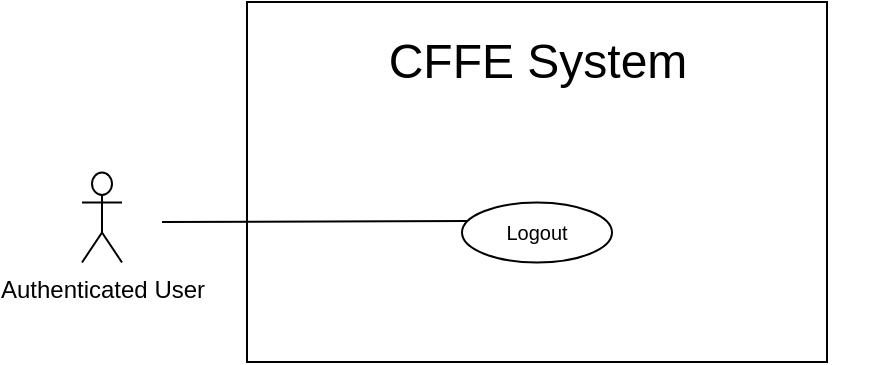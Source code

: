 <mxfile version="14.5.1" type="device" pages="12"><diagram id="xzWb_JJC2aCagk1qqqti" name="Logout"><mxGraphModel dx="750" dy="1712" grid="1" gridSize="10" guides="1" tooltips="1" connect="1" arrows="1" fold="1" page="1" pageScale="1" pageWidth="850" pageHeight="1100" math="0" shadow="0"><root><mxCell id="SeLOAZ7fsti9AibItVb4-0"/><mxCell id="SeLOAZ7fsti9AibItVb4-1" parent="SeLOAZ7fsti9AibItVb4-0"/><mxCell id="Zf7BKucJhdkyYfmUCN7V-0" value="" style="rounded=0;whiteSpace=wrap;html=1;" parent="SeLOAZ7fsti9AibItVb4-1" vertex="1"><mxGeometry x="132.5" y="-1080" width="290" height="180" as="geometry"/></mxCell><mxCell id="Zf7BKucJhdkyYfmUCN7V-1" value="&lt;span style=&quot;font-size: 24px&quot;&gt;CFFE System&lt;/span&gt;" style="text;html=1;strokeColor=none;fillColor=none;align=center;verticalAlign=middle;whiteSpace=wrap;rounded=0;" parent="SeLOAZ7fsti9AibItVb4-1" vertex="1"><mxGeometry x="112.5" y="-1060" width="330" height="20" as="geometry"/></mxCell><mxCell id="Zf7BKucJhdkyYfmUCN7V-4" value="Authenticated User" style="shape=umlActor;verticalLabelPosition=bottom;verticalAlign=top;html=1;outlineConnect=0;" parent="SeLOAZ7fsti9AibItVb4-1" vertex="1"><mxGeometry x="50" y="-994.75" width="20" height="45" as="geometry"/></mxCell><mxCell id="Zf7BKucJhdkyYfmUCN7V-5" value="&lt;font style=&quot;font-size: 10px&quot;&gt;Logout&lt;/font&gt;" style="ellipse;whiteSpace=wrap;html=1;fillColor=#ffffff;gradientColor=none;" parent="SeLOAZ7fsti9AibItVb4-1" vertex="1"><mxGeometry x="240" y="-979.75" width="75" height="30" as="geometry"/></mxCell><mxCell id="Zf7BKucJhdkyYfmUCN7V-6" value="" style="endArrow=none;html=1;rounded=0;exitX=0.039;exitY=0.308;exitDx=0;exitDy=0;exitPerimeter=0;" parent="SeLOAZ7fsti9AibItVb4-1" source="Zf7BKucJhdkyYfmUCN7V-5" edge="1"><mxGeometry relative="1" as="geometry"><mxPoint x="631" y="-872.5" as="sourcePoint"/><mxPoint x="90" y="-970" as="targetPoint"/></mxGeometry></mxCell></root></mxGraphModel></diagram><diagram name="GetOwnProfile" id="Z7AuJk8L8UfQc_jpAeNB"><mxGraphModel dx="750" dy="1712" grid="1" gridSize="10" guides="1" tooltips="1" connect="1" arrows="1" fold="1" page="1" pageScale="1" pageWidth="850" pageHeight="1100" math="0" shadow="0"><root><mxCell id="lN_hRk5LoUA17XTA3oV_-0"/><mxCell id="lN_hRk5LoUA17XTA3oV_-1" parent="lN_hRk5LoUA17XTA3oV_-0"/><mxCell id="lN_hRk5LoUA17XTA3oV_-2" value="" style="rounded=0;whiteSpace=wrap;html=1;" parent="lN_hRk5LoUA17XTA3oV_-1" vertex="1"><mxGeometry x="150" y="-1077.25" width="387.5" height="210" as="geometry"/></mxCell><mxCell id="lN_hRk5LoUA17XTA3oV_-3" value="&lt;span style=&quot;font-size: 24px&quot;&gt;CFFE System&lt;/span&gt;" style="text;html=1;strokeColor=none;fillColor=none;align=center;verticalAlign=middle;whiteSpace=wrap;rounded=0;" parent="lN_hRk5LoUA17XTA3oV_-1" vertex="1"><mxGeometry x="178.75" y="-1060" width="330" height="20" as="geometry"/></mxCell><mxCell id="lN_hRk5LoUA17XTA3oV_-4" value="Authenticated User" style="shape=umlActor;verticalLabelPosition=bottom;verticalAlign=top;html=1;outlineConnect=0;" parent="lN_hRk5LoUA17XTA3oV_-1" vertex="1"><mxGeometry x="50" y="-994.75" width="20" height="45" as="geometry"/></mxCell><mxCell id="lN_hRk5LoUA17XTA3oV_-5" value="&lt;font style=&quot;font-size: 10px&quot;&gt;Manage own profile&lt;/font&gt;" style="ellipse;whiteSpace=wrap;html=1;fillColor=#ffffff;gradientColor=none;" parent="lN_hRk5LoUA17XTA3oV_-1" vertex="1"><mxGeometry x="200" y="-990" width="110" height="40.25" as="geometry"/></mxCell><mxCell id="lN_hRk5LoUA17XTA3oV_-6" value="" style="endArrow=none;html=1;rounded=0;exitX=0;exitY=0.5;exitDx=0;exitDy=0;" parent="lN_hRk5LoUA17XTA3oV_-1" source="lN_hRk5LoUA17XTA3oV_-5" edge="1"><mxGeometry relative="1" as="geometry"><mxPoint x="631" y="-872.5" as="sourcePoint"/><mxPoint x="90" y="-970" as="targetPoint"/></mxGeometry></mxCell><mxCell id="lN_hRk5LoUA17XTA3oV_-7" value="&lt;font style=&quot;font-size: 10px&quot;&gt;Get own profile&lt;/font&gt;" style="ellipse;whiteSpace=wrap;html=1;fillColor=#ffffff;gradientColor=none;" parent="lN_hRk5LoUA17XTA3oV_-1" vertex="1"><mxGeometry x="390" y="-990" width="110" height="40.25" as="geometry"/></mxCell><mxCell id="lN_hRk5LoUA17XTA3oV_-8" value="" style="endArrow=block;endSize=16;endFill=0;html=1;entryX=1;entryY=0.5;entryDx=0;entryDy=0;exitX=0;exitY=0.5;exitDx=0;exitDy=0;" parent="lN_hRk5LoUA17XTA3oV_-1" source="lN_hRk5LoUA17XTA3oV_-7" target="lN_hRk5LoUA17XTA3oV_-5" edge="1"><mxGeometry width="160" relative="1" as="geometry"><mxPoint x="500" y="-716" as="sourcePoint"/><mxPoint x="402.689" y="-673.98" as="targetPoint"/></mxGeometry></mxCell></root></mxGraphModel></diagram><diagram id="yPoH3A0jL3ax1E1dE99e" name="UpdateOwnProfile"><mxGraphModel dx="750" dy="1712" grid="1" gridSize="10" guides="1" tooltips="1" connect="1" arrows="1" fold="1" page="1" pageScale="1" pageWidth="850" pageHeight="1100" math="0" shadow="0"><root><mxCell id="b2DQKMKz0T20RMVt6NaR-0"/><mxCell id="b2DQKMKz0T20RMVt6NaR-1" parent="b2DQKMKz0T20RMVt6NaR-0"/><mxCell id="b2DQKMKz0T20RMVt6NaR-2" value="" style="rounded=0;whiteSpace=wrap;html=1;" parent="b2DQKMKz0T20RMVt6NaR-1" vertex="1"><mxGeometry x="150" y="-1077.25" width="387.5" height="210" as="geometry"/></mxCell><mxCell id="b2DQKMKz0T20RMVt6NaR-3" value="&lt;span style=&quot;font-size: 24px&quot;&gt;CFFE System&lt;/span&gt;" style="text;html=1;strokeColor=none;fillColor=none;align=center;verticalAlign=middle;whiteSpace=wrap;rounded=0;" parent="b2DQKMKz0T20RMVt6NaR-1" vertex="1"><mxGeometry x="178.75" y="-1060" width="330" height="20" as="geometry"/></mxCell><mxCell id="b2DQKMKz0T20RMVt6NaR-4" value="Authenticated User" style="shape=umlActor;verticalLabelPosition=bottom;verticalAlign=top;html=1;outlineConnect=0;" parent="b2DQKMKz0T20RMVt6NaR-1" vertex="1"><mxGeometry x="50" y="-994.75" width="20" height="45" as="geometry"/></mxCell><mxCell id="b2DQKMKz0T20RMVt6NaR-5" value="&lt;font style=&quot;font-size: 10px&quot;&gt;Manage own profile&lt;/font&gt;" style="ellipse;whiteSpace=wrap;html=1;fillColor=#ffffff;gradientColor=none;" parent="b2DQKMKz0T20RMVt6NaR-1" vertex="1"><mxGeometry x="200" y="-990" width="110" height="40.25" as="geometry"/></mxCell><mxCell id="b2DQKMKz0T20RMVt6NaR-6" value="" style="endArrow=none;html=1;rounded=0;exitX=0;exitY=0.5;exitDx=0;exitDy=0;" parent="b2DQKMKz0T20RMVt6NaR-1" source="b2DQKMKz0T20RMVt6NaR-5" edge="1"><mxGeometry relative="1" as="geometry"><mxPoint x="631" y="-872.5" as="sourcePoint"/><mxPoint x="90" y="-970" as="targetPoint"/></mxGeometry></mxCell><mxCell id="FwOCm7TuOwBmDHWexXGh-0" value="&lt;font style=&quot;font-size: 10px&quot;&gt;Update own profile&lt;/font&gt;" style="ellipse;whiteSpace=wrap;html=1;fillColor=#ffffff;gradientColor=none;" parent="b2DQKMKz0T20RMVt6NaR-1" vertex="1"><mxGeometry x="390" y="-990" width="110" height="40.25" as="geometry"/></mxCell><mxCell id="CutTcItKj6J-RfwRCqhq-0" value="" style="endArrow=block;endSize=16;endFill=0;html=1;entryX=1;entryY=0.5;entryDx=0;entryDy=0;exitX=0;exitY=0.5;exitDx=0;exitDy=0;" parent="b2DQKMKz0T20RMVt6NaR-1" source="FwOCm7TuOwBmDHWexXGh-0" target="b2DQKMKz0T20RMVt6NaR-5" edge="1"><mxGeometry width="160" relative="1" as="geometry"><mxPoint x="500" y="-716" as="sourcePoint"/><mxPoint x="402.689" y="-673.98" as="targetPoint"/></mxGeometry></mxCell></root></mxGraphModel></diagram><diagram id="k3KJ2ECnxthOcYB2CGgy" name="GetReport"><mxGraphModel dx="750" dy="1712" grid="1" gridSize="10" guides="1" tooltips="1" connect="1" arrows="1" fold="1" page="1" pageScale="1" pageWidth="850" pageHeight="1100" math="0" shadow="0"><root><mxCell id="XifzTDUw07kTAD3L4I7p-0"/><mxCell id="XifzTDUw07kTAD3L4I7p-1" parent="XifzTDUw07kTAD3L4I7p-0"/><mxCell id="SWsKWwmKgVuZLeBLIe6f-0" value="" style="rounded=0;whiteSpace=wrap;html=1;" parent="XifzTDUw07kTAD3L4I7p-1" vertex="1"><mxGeometry x="132.5" y="-1080" width="290" height="180" as="geometry"/></mxCell><mxCell id="SWsKWwmKgVuZLeBLIe6f-1" value="&lt;span style=&quot;font-size: 24px&quot;&gt;CFFE System&lt;/span&gt;" style="text;html=1;strokeColor=none;fillColor=none;align=center;verticalAlign=middle;whiteSpace=wrap;rounded=0;" parent="XifzTDUw07kTAD3L4I7p-1" vertex="1"><mxGeometry x="112.5" y="-1060" width="330" height="20" as="geometry"/></mxCell><mxCell id="SWsKWwmKgVuZLeBLIe6f-2" value="Authenticated User" style="shape=umlActor;verticalLabelPosition=bottom;verticalAlign=top;html=1;outlineConnect=0;" parent="XifzTDUw07kTAD3L4I7p-1" vertex="1"><mxGeometry x="50" y="-994.75" width="20" height="45" as="geometry"/></mxCell><mxCell id="SWsKWwmKgVuZLeBLIe6f-3" value="&lt;font style=&quot;font-size: 10px&quot;&gt;Get the report&lt;/font&gt;" style="ellipse;whiteSpace=wrap;html=1;fillColor=#ffffff;gradientColor=none;" parent="XifzTDUw07kTAD3L4I7p-1" vertex="1"><mxGeometry x="222.5" y="-1000" width="110" height="40.25" as="geometry"/></mxCell><mxCell id="SWsKWwmKgVuZLeBLIe6f-4" value="" style="endArrow=none;html=1;rounded=0;exitX=0;exitY=0.5;exitDx=0;exitDy=0;" parent="XifzTDUw07kTAD3L4I7p-1" source="SWsKWwmKgVuZLeBLIe6f-3" edge="1"><mxGeometry relative="1" as="geometry"><mxPoint x="631" y="-872.5" as="sourcePoint"/><mxPoint x="90" y="-970" as="targetPoint"/></mxGeometry></mxCell></root></mxGraphModel></diagram><diagram id="f7Y26f9PWoAPqztXZejF" name="DownloadTheReport"><mxGraphModel dx="750" dy="1712" grid="1" gridSize="10" guides="1" tooltips="1" connect="1" arrows="1" fold="1" page="1" pageScale="1" pageWidth="850" pageHeight="1100" math="0" shadow="0"><root><mxCell id="lDS_GmvSFd6a5vmi9VJM-0"/><mxCell id="lDS_GmvSFd6a5vmi9VJM-1" parent="lDS_GmvSFd6a5vmi9VJM-0"/><mxCell id="-KOmXQxAixEK70wjHdpr-0" value="" style="rounded=0;whiteSpace=wrap;html=1;" parent="lDS_GmvSFd6a5vmi9VJM-1" vertex="1"><mxGeometry x="132.5" y="-1080" width="517.5" height="250" as="geometry"/></mxCell><mxCell id="-KOmXQxAixEK70wjHdpr-1" value="&lt;span style=&quot;font-size: 24px&quot;&gt;CFFE System&lt;/span&gt;" style="text;html=1;strokeColor=none;fillColor=none;align=center;verticalAlign=middle;whiteSpace=wrap;rounded=0;" parent="lDS_GmvSFd6a5vmi9VJM-1" vertex="1"><mxGeometry x="226.25" y="-1060" width="330" height="20" as="geometry"/></mxCell><mxCell id="-KOmXQxAixEK70wjHdpr-2" value="Authenticated User" style="shape=umlActor;verticalLabelPosition=bottom;verticalAlign=top;html=1;outlineConnect=0;" parent="lDS_GmvSFd6a5vmi9VJM-1" vertex="1"><mxGeometry x="50" y="-994.75" width="20" height="45" as="geometry"/></mxCell><mxCell id="-KOmXQxAixEK70wjHdpr-4" value="" style="endArrow=none;html=1;rounded=0;exitX=0;exitY=0.5;exitDx=0;exitDy=0;" parent="lDS_GmvSFd6a5vmi9VJM-1" source="a9YJJmCI55dkAlTNzbGC-1" edge="1"><mxGeometry relative="1" as="geometry"><mxPoint x="222.5" y="-979.875" as="sourcePoint"/><mxPoint x="90" y="-970" as="targetPoint"/></mxGeometry></mxCell><mxCell id="a9YJJmCI55dkAlTNzbGC-1" value="&lt;font style=&quot;font-size: 10px&quot;&gt;Get the report&lt;br&gt;&lt;br&gt;&lt;b&gt;Extension points&lt;br&gt;&lt;/b&gt;Download the report&lt;br&gt;&lt;/font&gt;" style="ellipse;whiteSpace=wrap;html=1;fillColor=#ffffff;gradientColor=none;" parent="lDS_GmvSFd6a5vmi9VJM-1" vertex="1"><mxGeometry x="150.0" y="-970.0" width="148.12" height="80" as="geometry"/></mxCell><mxCell id="a9YJJmCI55dkAlTNzbGC-2" value="&lt;font style=&quot;font-size: 10px&quot;&gt;Download the report&lt;/font&gt;" style="ellipse;whiteSpace=wrap;html=1;" parent="lDS_GmvSFd6a5vmi9VJM-1" vertex="1"><mxGeometry x="448.25" y="-950" width="120" height="40" as="geometry"/></mxCell><mxCell id="a9YJJmCI55dkAlTNzbGC-3" value="&amp;lt;&amp;lt;extend&amp;gt;&amp;gt;" style="endArrow=open;endSize=12;dashed=1;html=1;exitX=0;exitY=0.5;exitDx=0;exitDy=0;entryX=1;entryY=0.5;entryDx=0;entryDy=0;" parent="lDS_GmvSFd6a5vmi9VJM-1" source="a9YJJmCI55dkAlTNzbGC-2" target="a9YJJmCI55dkAlTNzbGC-1" edge="1"><mxGeometry width="160" relative="1" as="geometry"><mxPoint x="307.491" y="-1015.98" as="sourcePoint"/><mxPoint x="230.25" y="-888.5" as="targetPoint"/></mxGeometry></mxCell><mxCell id="a9YJJmCI55dkAlTNzbGC-4" value="&lt;b style=&quot;font-size: 10px&quot;&gt;Condition:&amp;nbsp;&lt;/b&gt;&lt;span style=&quot;font-size: 10px&quot;&gt;{Authenticated User&lt;/span&gt;&lt;span style=&quot;font-size: 10px&quot;&gt;&amp;nbsp;clicks on the&amp;nbsp;&lt;/span&gt;&lt;span style=&quot;font-size: 10px ; text-align: center&quot;&gt;&quot;Download as PDF&quot;&lt;/span&gt;&lt;span style=&quot;font-size: 10px&quot;&gt;&amp;nbsp;button}&lt;/span&gt;&lt;br style=&quot;font-size: 10px&quot;&gt;&lt;b style=&quot;font-size: 10px&quot;&gt;Extension point:&amp;nbsp;&lt;/b&gt;&lt;span style=&quot;font-size: 10px&quot;&gt;Authenticated User&lt;/span&gt;&lt;span style=&quot;font-size: 10px&quot;&gt;&amp;nbsp;wants to download the&amp;nbsp;&lt;/span&gt;&lt;span style=&quot;font-size: 10px ; text-align: center&quot;&gt;report&lt;/span&gt;" style="shape=note;size=22;whiteSpace=wrap;html=1;align=left;" parent="lDS_GmvSFd6a5vmi9VJM-1" vertex="1"><mxGeometry x="250" y="-1020" width="360" height="40" as="geometry"/></mxCell><mxCell id="a9YJJmCI55dkAlTNzbGC-5" value="" style="endArrow=none;dashed=1;html=1;entryX=0.5;entryY=1;entryDx=0;entryDy=0;entryPerimeter=0;exitX=0.081;exitY=0.285;exitDx=0;exitDy=0;exitPerimeter=0;" parent="lDS_GmvSFd6a5vmi9VJM-1" source="a9YJJmCI55dkAlTNzbGC-6" target="a9YJJmCI55dkAlTNzbGC-4" edge="1"><mxGeometry width="50" height="50" relative="1" as="geometry"><mxPoint x="232.75" y="-1042.25" as="sourcePoint"/><mxPoint x="282.75" y="-1092.25" as="targetPoint"/></mxGeometry></mxCell><mxCell id="a9YJJmCI55dkAlTNzbGC-6" value="" style="ellipse;whiteSpace=wrap;html=1;aspect=fixed;direction=south;" parent="lDS_GmvSFd6a5vmi9VJM-1" vertex="1"><mxGeometry x="410.0" y="-934.0" width="6" height="6" as="geometry"/></mxCell><mxCell id="a9YJJmCI55dkAlTNzbGC-7" value="" style="line;strokeWidth=1;fillColor=none;align=left;verticalAlign=middle;spacingTop=-1;spacingLeft=3;spacingRight=3;rotatable=0;labelPosition=right;points=[];portConstraint=eastwest;" parent="lDS_GmvSFd6a5vmi9VJM-1" vertex="1"><mxGeometry x="151.56" y="-940.0" width="146" height="8" as="geometry"/></mxCell></root></mxGraphModel></diagram><diagram id="cQaJkIwg7mUDxACJoqVg" name="GetVideo"><mxGraphModel dx="750" dy="1712" grid="1" gridSize="10" guides="1" tooltips="1" connect="1" arrows="1" fold="1" page="1" pageScale="1" pageWidth="850" pageHeight="1100" math="0" shadow="0"><root><mxCell id="nI1GufYNc0rCkCSKIaiz-0"/><mxCell id="nI1GufYNc0rCkCSKIaiz-1" parent="nI1GufYNc0rCkCSKIaiz-0"/><mxCell id="KBXxMzuUmxeLLxREG07w-0" value="" style="rounded=0;whiteSpace=wrap;html=1;" parent="nI1GufYNc0rCkCSKIaiz-1" vertex="1"><mxGeometry x="132.5" y="-1080" width="290" height="180" as="geometry"/></mxCell><mxCell id="KBXxMzuUmxeLLxREG07w-1" value="&lt;span style=&quot;font-size: 24px&quot;&gt;CFFE System&lt;/span&gt;" style="text;html=1;strokeColor=none;fillColor=none;align=center;verticalAlign=middle;whiteSpace=wrap;rounded=0;" parent="nI1GufYNc0rCkCSKIaiz-1" vertex="1"><mxGeometry x="112.5" y="-1060" width="330" height="20" as="geometry"/></mxCell><mxCell id="KBXxMzuUmxeLLxREG07w-2" value="Authenticated User" style="shape=umlActor;verticalLabelPosition=bottom;verticalAlign=top;html=1;outlineConnect=0;" parent="nI1GufYNc0rCkCSKIaiz-1" vertex="1"><mxGeometry x="50" y="-994.75" width="20" height="45" as="geometry"/></mxCell><mxCell id="KBXxMzuUmxeLLxREG07w-3" value="&lt;font style=&quot;font-size: 10px&quot;&gt;Get the video&lt;/font&gt;" style="ellipse;whiteSpace=wrap;html=1;fillColor=#ffffff;gradientColor=none;" parent="nI1GufYNc0rCkCSKIaiz-1" vertex="1"><mxGeometry x="222.5" y="-1000" width="110" height="40.25" as="geometry"/></mxCell><mxCell id="KBXxMzuUmxeLLxREG07w-4" value="" style="endArrow=none;html=1;rounded=0;exitX=0;exitY=0.5;exitDx=0;exitDy=0;" parent="nI1GufYNc0rCkCSKIaiz-1" source="KBXxMzuUmxeLLxREG07w-3" edge="1"><mxGeometry relative="1" as="geometry"><mxPoint x="631" y="-872.5" as="sourcePoint"/><mxPoint x="90" y="-970" as="targetPoint"/></mxGeometry></mxCell></root></mxGraphModel></diagram><diagram name="GetProduct" id="UJP51IjyXsA5Fn_cZG0x"><mxGraphModel dx="750" dy="1712" grid="1" gridSize="10" guides="1" tooltips="1" connect="1" arrows="1" fold="1" page="1" pageScale="1" pageWidth="850" pageHeight="1100" math="0" shadow="0"><root><mxCell id="NXZxqlNGYa_sKlaXAODq-0"/><mxCell id="NXZxqlNGYa_sKlaXAODq-1" parent="NXZxqlNGYa_sKlaXAODq-0"/><mxCell id="NXZxqlNGYa_sKlaXAODq-2" value="" style="rounded=0;whiteSpace=wrap;html=1;" vertex="1" parent="NXZxqlNGYa_sKlaXAODq-1"><mxGeometry x="132.5" y="-1080" width="290" height="180" as="geometry"/></mxCell><mxCell id="NXZxqlNGYa_sKlaXAODq-3" value="&lt;span style=&quot;font-size: 24px&quot;&gt;CFFE System&lt;/span&gt;" style="text;html=1;strokeColor=none;fillColor=none;align=center;verticalAlign=middle;whiteSpace=wrap;rounded=0;" vertex="1" parent="NXZxqlNGYa_sKlaXAODq-1"><mxGeometry x="112.5" y="-1060" width="330" height="20" as="geometry"/></mxCell><mxCell id="NXZxqlNGYa_sKlaXAODq-4" value="Authenticated User" style="shape=umlActor;verticalLabelPosition=bottom;verticalAlign=top;html=1;outlineConnect=0;" vertex="1" parent="NXZxqlNGYa_sKlaXAODq-1"><mxGeometry x="50" y="-994.75" width="20" height="45" as="geometry"/></mxCell><mxCell id="NXZxqlNGYa_sKlaXAODq-5" value="&lt;font style=&quot;font-size: 10px&quot;&gt;Get the products&lt;/font&gt;" style="ellipse;whiteSpace=wrap;html=1;fillColor=#ffffff;gradientColor=none;" vertex="1" parent="NXZxqlNGYa_sKlaXAODq-1"><mxGeometry x="222.5" y="-1000" width="110" height="40.25" as="geometry"/></mxCell><mxCell id="NXZxqlNGYa_sKlaXAODq-6" value="" style="endArrow=none;html=1;rounded=0;exitX=0;exitY=0.5;exitDx=0;exitDy=0;" edge="1" parent="NXZxqlNGYa_sKlaXAODq-1" source="NXZxqlNGYa_sKlaXAODq-5"><mxGeometry relative="1" as="geometry"><mxPoint x="631" y="-872.5" as="sourcePoint"/><mxPoint x="90" y="-970" as="targetPoint"/></mxGeometry></mxCell></root></mxGraphModel></diagram><diagram name="GetProductDetail" id="ronWeae4Ttv0A7njK4Dx"><mxGraphModel dx="750" dy="1712" grid="1" gridSize="10" guides="1" tooltips="1" connect="1" arrows="1" fold="1" page="1" pageScale="1" pageWidth="850" pageHeight="1100" math="0" shadow="0"><root><mxCell id="wC5Dlj5evDkGNCaJtru9-0"/><mxCell id="wC5Dlj5evDkGNCaJtru9-1" parent="wC5Dlj5evDkGNCaJtru9-0"/><mxCell id="wC5Dlj5evDkGNCaJtru9-2" value="" style="rounded=0;whiteSpace=wrap;html=1;" vertex="1" parent="wC5Dlj5evDkGNCaJtru9-1"><mxGeometry x="132.5" y="-1080" width="517.5" height="250" as="geometry"/></mxCell><mxCell id="wC5Dlj5evDkGNCaJtru9-3" value="&lt;span style=&quot;font-size: 24px&quot;&gt;CFFE System&lt;/span&gt;" style="text;html=1;strokeColor=none;fillColor=none;align=center;verticalAlign=middle;whiteSpace=wrap;rounded=0;" vertex="1" parent="wC5Dlj5evDkGNCaJtru9-1"><mxGeometry x="226.25" y="-1060" width="330" height="20" as="geometry"/></mxCell><mxCell id="wC5Dlj5evDkGNCaJtru9-4" value="Authenticated User" style="shape=umlActor;verticalLabelPosition=bottom;verticalAlign=top;html=1;outlineConnect=0;" vertex="1" parent="wC5Dlj5evDkGNCaJtru9-1"><mxGeometry x="50" y="-994.75" width="20" height="45" as="geometry"/></mxCell><mxCell id="wC5Dlj5evDkGNCaJtru9-5" value="" style="endArrow=none;html=1;rounded=0;exitX=0;exitY=0.5;exitDx=0;exitDy=0;" edge="1" parent="wC5Dlj5evDkGNCaJtru9-1" source="wC5Dlj5evDkGNCaJtru9-6"><mxGeometry relative="1" as="geometry"><mxPoint x="222.5" y="-979.875" as="sourcePoint"/><mxPoint x="90" y="-970" as="targetPoint"/></mxGeometry></mxCell><mxCell id="wC5Dlj5evDkGNCaJtru9-6" value="&lt;font style=&quot;font-size: 10px&quot;&gt;Get the products&lt;br&gt;&lt;br&gt;&lt;b&gt;Extension points&lt;br&gt;&lt;/b&gt;Get product detail&lt;br&gt;&lt;/font&gt;" style="ellipse;whiteSpace=wrap;html=1;fillColor=#ffffff;gradientColor=none;" vertex="1" parent="wC5Dlj5evDkGNCaJtru9-1"><mxGeometry x="150.0" y="-970.0" width="148.12" height="80" as="geometry"/></mxCell><mxCell id="wC5Dlj5evDkGNCaJtru9-7" value="&lt;font style=&quot;font-size: 10px&quot;&gt;Get product detail&lt;/font&gt;" style="ellipse;whiteSpace=wrap;html=1;" vertex="1" parent="wC5Dlj5evDkGNCaJtru9-1"><mxGeometry x="448.25" y="-950" width="120" height="40" as="geometry"/></mxCell><mxCell id="wC5Dlj5evDkGNCaJtru9-8" value="&amp;lt;&amp;lt;extend&amp;gt;&amp;gt;" style="endArrow=open;endSize=12;dashed=1;html=1;exitX=0;exitY=0.5;exitDx=0;exitDy=0;entryX=1;entryY=0.5;entryDx=0;entryDy=0;" edge="1" parent="wC5Dlj5evDkGNCaJtru9-1" source="wC5Dlj5evDkGNCaJtru9-7" target="wC5Dlj5evDkGNCaJtru9-6"><mxGeometry width="160" relative="1" as="geometry"><mxPoint x="307.491" y="-1015.98" as="sourcePoint"/><mxPoint x="230.25" y="-888.5" as="targetPoint"/></mxGeometry></mxCell><mxCell id="wC5Dlj5evDkGNCaJtru9-9" value="&lt;b style=&quot;font-size: 10px&quot;&gt;Condition:&amp;nbsp;&lt;/b&gt;&lt;span style=&quot;font-size: 10px&quot;&gt;{Authenticated User&lt;/span&gt;&lt;span style=&quot;font-size: 10px&quot;&gt;&amp;nbsp;clicks on the product link&lt;/span&gt;&lt;span style=&quot;font-size: 10px&quot;&gt;}&lt;/span&gt;&lt;br style=&quot;font-size: 10px&quot;&gt;&lt;b style=&quot;font-size: 10px&quot;&gt;Extension point:&amp;nbsp;&lt;/b&gt;&lt;span style=&quot;font-size: 10px&quot;&gt;Authenticated User&lt;/span&gt;&lt;span style=&quot;font-size: 10px&quot;&gt;&amp;nbsp;wants to get product detail&lt;/span&gt;" style="shape=note;size=22;whiteSpace=wrap;html=1;align=left;" vertex="1" parent="wC5Dlj5evDkGNCaJtru9-1"><mxGeometry x="250" y="-1020" width="360" height="40" as="geometry"/></mxCell><mxCell id="wC5Dlj5evDkGNCaJtru9-10" value="" style="endArrow=none;dashed=1;html=1;entryX=0.5;entryY=1;entryDx=0;entryDy=0;entryPerimeter=0;exitX=0.081;exitY=0.285;exitDx=0;exitDy=0;exitPerimeter=0;" edge="1" parent="wC5Dlj5evDkGNCaJtru9-1" source="wC5Dlj5evDkGNCaJtru9-11" target="wC5Dlj5evDkGNCaJtru9-9"><mxGeometry width="50" height="50" relative="1" as="geometry"><mxPoint x="232.75" y="-1042.25" as="sourcePoint"/><mxPoint x="282.75" y="-1092.25" as="targetPoint"/></mxGeometry></mxCell><mxCell id="wC5Dlj5evDkGNCaJtru9-11" value="" style="ellipse;whiteSpace=wrap;html=1;aspect=fixed;direction=south;" vertex="1" parent="wC5Dlj5evDkGNCaJtru9-1"><mxGeometry x="410.0" y="-934.0" width="6" height="6" as="geometry"/></mxCell><mxCell id="wC5Dlj5evDkGNCaJtru9-12" value="" style="line;strokeWidth=1;fillColor=none;align=left;verticalAlign=middle;spacingTop=-1;spacingLeft=3;spacingRight=3;rotatable=0;labelPosition=right;points=[];portConstraint=eastwest;" vertex="1" parent="wC5Dlj5evDkGNCaJtru9-1"><mxGeometry x="151.56" y="-940.0" width="146" height="8" as="geometry"/></mxCell></root></mxGraphModel></diagram><diagram name="GetCategories" id="1Q3ZULWFtNJL5QBXihDR"><mxGraphModel dx="750" dy="1712" grid="1" gridSize="10" guides="1" tooltips="1" connect="1" arrows="1" fold="1" page="1" pageScale="1" pageWidth="850" pageHeight="1100" math="0" shadow="0"><root><mxCell id="7CnrqaGSRa1EdiYSX0mA-0"/><mxCell id="7CnrqaGSRa1EdiYSX0mA-1" parent="7CnrqaGSRa1EdiYSX0mA-0"/><mxCell id="7CnrqaGSRa1EdiYSX0mA-2" value="" style="rounded=0;whiteSpace=wrap;html=1;" vertex="1" parent="7CnrqaGSRa1EdiYSX0mA-1"><mxGeometry x="132.5" y="-1080" width="290" height="180" as="geometry"/></mxCell><mxCell id="7CnrqaGSRa1EdiYSX0mA-3" value="&lt;span style=&quot;font-size: 24px&quot;&gt;CFFE System&lt;/span&gt;" style="text;html=1;strokeColor=none;fillColor=none;align=center;verticalAlign=middle;whiteSpace=wrap;rounded=0;" vertex="1" parent="7CnrqaGSRa1EdiYSX0mA-1"><mxGeometry x="112.5" y="-1060" width="330" height="20" as="geometry"/></mxCell><mxCell id="7CnrqaGSRa1EdiYSX0mA-4" value="Authenticated User" style="shape=umlActor;verticalLabelPosition=bottom;verticalAlign=top;html=1;outlineConnect=0;" vertex="1" parent="7CnrqaGSRa1EdiYSX0mA-1"><mxGeometry x="50" y="-994.75" width="20" height="45" as="geometry"/></mxCell><mxCell id="7CnrqaGSRa1EdiYSX0mA-5" value="&lt;font style=&quot;font-size: 10px&quot;&gt;Get the categories&lt;/font&gt;" style="ellipse;whiteSpace=wrap;html=1;fillColor=#ffffff;gradientColor=none;" vertex="1" parent="7CnrqaGSRa1EdiYSX0mA-1"><mxGeometry x="222.5" y="-1000" width="110" height="40.25" as="geometry"/></mxCell><mxCell id="7CnrqaGSRa1EdiYSX0mA-6" value="" style="endArrow=none;html=1;rounded=0;exitX=0;exitY=0.5;exitDx=0;exitDy=0;" edge="1" parent="7CnrqaGSRa1EdiYSX0mA-1" source="7CnrqaGSRa1EdiYSX0mA-5"><mxGeometry relative="1" as="geometry"><mxPoint x="631" y="-872.5" as="sourcePoint"/><mxPoint x="90" y="-970" as="targetPoint"/></mxGeometry></mxCell></root></mxGraphModel></diagram><diagram name="GetCategoryDetail" id="4HP-m1mLT0mGEF26R8kI"><mxGraphModel dx="750" dy="1712" grid="1" gridSize="10" guides="1" tooltips="1" connect="1" arrows="1" fold="1" page="1" pageScale="1" pageWidth="850" pageHeight="1100" math="0" shadow="0"><root><mxCell id="F7-E3_zeROA8n2n1Jcbe-0"/><mxCell id="F7-E3_zeROA8n2n1Jcbe-1" parent="F7-E3_zeROA8n2n1Jcbe-0"/><mxCell id="F7-E3_zeROA8n2n1Jcbe-2" value="" style="rounded=0;whiteSpace=wrap;html=1;" vertex="1" parent="F7-E3_zeROA8n2n1Jcbe-1"><mxGeometry x="132.5" y="-1080" width="517.5" height="250" as="geometry"/></mxCell><mxCell id="F7-E3_zeROA8n2n1Jcbe-3" value="&lt;span style=&quot;font-size: 24px&quot;&gt;CFFE System&lt;/span&gt;" style="text;html=1;strokeColor=none;fillColor=none;align=center;verticalAlign=middle;whiteSpace=wrap;rounded=0;" vertex="1" parent="F7-E3_zeROA8n2n1Jcbe-1"><mxGeometry x="226.25" y="-1060" width="330" height="20" as="geometry"/></mxCell><mxCell id="F7-E3_zeROA8n2n1Jcbe-4" value="Authenticated User" style="shape=umlActor;verticalLabelPosition=bottom;verticalAlign=top;html=1;outlineConnect=0;" vertex="1" parent="F7-E3_zeROA8n2n1Jcbe-1"><mxGeometry x="50" y="-994.75" width="20" height="45" as="geometry"/></mxCell><mxCell id="F7-E3_zeROA8n2n1Jcbe-5" value="" style="endArrow=none;html=1;rounded=0;exitX=0;exitY=0.5;exitDx=0;exitDy=0;" edge="1" parent="F7-E3_zeROA8n2n1Jcbe-1" source="F7-E3_zeROA8n2n1Jcbe-6"><mxGeometry relative="1" as="geometry"><mxPoint x="222.5" y="-979.875" as="sourcePoint"/><mxPoint x="90" y="-970" as="targetPoint"/></mxGeometry></mxCell><mxCell id="F7-E3_zeROA8n2n1Jcbe-6" value="&lt;font style=&quot;font-size: 10px&quot;&gt;Get the categories&lt;br&gt;&lt;br&gt;&lt;b&gt;Extension points&lt;br&gt;&lt;/b&gt;Get category detail&lt;br&gt;&lt;/font&gt;" style="ellipse;whiteSpace=wrap;html=1;fillColor=#ffffff;gradientColor=none;" vertex="1" parent="F7-E3_zeROA8n2n1Jcbe-1"><mxGeometry x="150.0" y="-970.0" width="148.12" height="80" as="geometry"/></mxCell><mxCell id="F7-E3_zeROA8n2n1Jcbe-7" value="&lt;font style=&quot;font-size: 10px&quot;&gt;Get category detail&lt;/font&gt;" style="ellipse;whiteSpace=wrap;html=1;" vertex="1" parent="F7-E3_zeROA8n2n1Jcbe-1"><mxGeometry x="448.25" y="-950" width="120" height="40" as="geometry"/></mxCell><mxCell id="F7-E3_zeROA8n2n1Jcbe-8" value="&amp;lt;&amp;lt;extend&amp;gt;&amp;gt;" style="endArrow=open;endSize=12;dashed=1;html=1;exitX=0;exitY=0.5;exitDx=0;exitDy=0;entryX=1;entryY=0.5;entryDx=0;entryDy=0;" edge="1" parent="F7-E3_zeROA8n2n1Jcbe-1" source="F7-E3_zeROA8n2n1Jcbe-7" target="F7-E3_zeROA8n2n1Jcbe-6"><mxGeometry width="160" relative="1" as="geometry"><mxPoint x="307.491" y="-1015.98" as="sourcePoint"/><mxPoint x="230.25" y="-888.5" as="targetPoint"/></mxGeometry></mxCell><mxCell id="F7-E3_zeROA8n2n1Jcbe-9" value="&lt;b style=&quot;font-size: 10px&quot;&gt;Condition:&amp;nbsp;&lt;/b&gt;&lt;span style=&quot;font-size: 10px&quot;&gt;{Authenticated User&lt;/span&gt;&lt;span style=&quot;font-size: 10px&quot;&gt;&amp;nbsp;clicks on the category link&lt;/span&gt;&lt;span style=&quot;font-size: 10px&quot;&gt;}&lt;/span&gt;&lt;br style=&quot;font-size: 10px&quot;&gt;&lt;b style=&quot;font-size: 10px&quot;&gt;Extension point:&amp;nbsp;&lt;/b&gt;&lt;span style=&quot;font-size: 10px&quot;&gt;Authenticated User&lt;/span&gt;&lt;span style=&quot;font-size: 10px&quot;&gt;&amp;nbsp;wants to get category detail&lt;/span&gt;" style="shape=note;size=22;whiteSpace=wrap;html=1;align=left;" vertex="1" parent="F7-E3_zeROA8n2n1Jcbe-1"><mxGeometry x="250" y="-1020" width="360" height="40" as="geometry"/></mxCell><mxCell id="F7-E3_zeROA8n2n1Jcbe-10" value="" style="endArrow=none;dashed=1;html=1;entryX=0.5;entryY=1;entryDx=0;entryDy=0;entryPerimeter=0;exitX=0.081;exitY=0.285;exitDx=0;exitDy=0;exitPerimeter=0;" edge="1" parent="F7-E3_zeROA8n2n1Jcbe-1" source="F7-E3_zeROA8n2n1Jcbe-11" target="F7-E3_zeROA8n2n1Jcbe-9"><mxGeometry width="50" height="50" relative="1" as="geometry"><mxPoint x="232.75" y="-1042.25" as="sourcePoint"/><mxPoint x="282.75" y="-1092.25" as="targetPoint"/></mxGeometry></mxCell><mxCell id="F7-E3_zeROA8n2n1Jcbe-11" value="" style="ellipse;whiteSpace=wrap;html=1;aspect=fixed;direction=south;" vertex="1" parent="F7-E3_zeROA8n2n1Jcbe-1"><mxGeometry x="410.0" y="-934.0" width="6" height="6" as="geometry"/></mxCell><mxCell id="F7-E3_zeROA8n2n1Jcbe-12" value="" style="line;strokeWidth=1;fillColor=none;align=left;verticalAlign=middle;spacingTop=-1;spacingLeft=3;spacingRight=3;rotatable=0;labelPosition=right;points=[];portConstraint=eastwest;" vertex="1" parent="F7-E3_zeROA8n2n1Jcbe-1"><mxGeometry x="151.56" y="-940.0" width="146" height="8" as="geometry"/></mxCell></root></mxGraphModel></diagram><diagram name="GetCameras" id="wp2nhXe4Bk62PSQNeocf"><mxGraphModel dx="750" dy="1712" grid="1" gridSize="10" guides="1" tooltips="1" connect="1" arrows="1" fold="1" page="1" pageScale="1" pageWidth="850" pageHeight="1100" math="0" shadow="0"><root><mxCell id="49959XcMyuNRJ2RRJSVr-0"/><mxCell id="49959XcMyuNRJ2RRJSVr-1" parent="49959XcMyuNRJ2RRJSVr-0"/><mxCell id="49959XcMyuNRJ2RRJSVr-2" value="" style="rounded=0;whiteSpace=wrap;html=1;" vertex="1" parent="49959XcMyuNRJ2RRJSVr-1"><mxGeometry x="132.5" y="-1080" width="290" height="180" as="geometry"/></mxCell><mxCell id="49959XcMyuNRJ2RRJSVr-3" value="&lt;span style=&quot;font-size: 24px&quot;&gt;CFFE System&lt;/span&gt;" style="text;html=1;strokeColor=none;fillColor=none;align=center;verticalAlign=middle;whiteSpace=wrap;rounded=0;" vertex="1" parent="49959XcMyuNRJ2RRJSVr-1"><mxGeometry x="112.5" y="-1060" width="330" height="20" as="geometry"/></mxCell><mxCell id="49959XcMyuNRJ2RRJSVr-4" value="Authenticated User" style="shape=umlActor;verticalLabelPosition=bottom;verticalAlign=top;html=1;outlineConnect=0;" vertex="1" parent="49959XcMyuNRJ2RRJSVr-1"><mxGeometry x="50" y="-994.75" width="20" height="45" as="geometry"/></mxCell><mxCell id="49959XcMyuNRJ2RRJSVr-5" value="&lt;font style=&quot;font-size: 10px&quot;&gt;Get the cameras&lt;br&gt;&lt;/font&gt;" style="ellipse;whiteSpace=wrap;html=1;fillColor=#ffffff;gradientColor=none;" vertex="1" parent="49959XcMyuNRJ2RRJSVr-1"><mxGeometry x="222.5" y="-1000" width="110" height="40.25" as="geometry"/></mxCell><mxCell id="49959XcMyuNRJ2RRJSVr-6" value="" style="endArrow=none;html=1;rounded=0;exitX=0;exitY=0.5;exitDx=0;exitDy=0;" edge="1" parent="49959XcMyuNRJ2RRJSVr-1" source="49959XcMyuNRJ2RRJSVr-5"><mxGeometry relative="1" as="geometry"><mxPoint x="631" y="-872.5" as="sourcePoint"/><mxPoint x="90" y="-970" as="targetPoint"/></mxGeometry></mxCell></root></mxGraphModel></diagram><diagram name="GetCameraDetail" id="ultAqwJxPfTvLPmhrnD-"><mxGraphModel dx="750" dy="1712" grid="1" gridSize="10" guides="1" tooltips="1" connect="1" arrows="1" fold="1" page="1" pageScale="1" pageWidth="850" pageHeight="1100" math="0" shadow="0"><root><mxCell id="YgECRviuX1MP4shHqmwB-0"/><mxCell id="YgECRviuX1MP4shHqmwB-1" parent="YgECRviuX1MP4shHqmwB-0"/><mxCell id="YgECRviuX1MP4shHqmwB-2" value="" style="rounded=0;whiteSpace=wrap;html=1;" vertex="1" parent="YgECRviuX1MP4shHqmwB-1"><mxGeometry x="132.5" y="-1080" width="517.5" height="250" as="geometry"/></mxCell><mxCell id="YgECRviuX1MP4shHqmwB-3" value="&lt;span style=&quot;font-size: 24px&quot;&gt;CFFE System&lt;/span&gt;" style="text;html=1;strokeColor=none;fillColor=none;align=center;verticalAlign=middle;whiteSpace=wrap;rounded=0;" vertex="1" parent="YgECRviuX1MP4shHqmwB-1"><mxGeometry x="226.25" y="-1060" width="330" height="20" as="geometry"/></mxCell><mxCell id="YgECRviuX1MP4shHqmwB-4" value="Authenticated User" style="shape=umlActor;verticalLabelPosition=bottom;verticalAlign=top;html=1;outlineConnect=0;" vertex="1" parent="YgECRviuX1MP4shHqmwB-1"><mxGeometry x="50" y="-994.75" width="20" height="45" as="geometry"/></mxCell><mxCell id="YgECRviuX1MP4shHqmwB-5" value="" style="endArrow=none;html=1;rounded=0;exitX=0;exitY=0.5;exitDx=0;exitDy=0;" edge="1" parent="YgECRviuX1MP4shHqmwB-1" source="YgECRviuX1MP4shHqmwB-6"><mxGeometry relative="1" as="geometry"><mxPoint x="222.5" y="-979.875" as="sourcePoint"/><mxPoint x="90" y="-970" as="targetPoint"/></mxGeometry></mxCell><mxCell id="YgECRviuX1MP4shHqmwB-6" value="&lt;font style=&quot;font-size: 10px&quot;&gt;Get the cameras&lt;br&gt;&lt;br&gt;&lt;b&gt;Extension points&lt;br&gt;&lt;/b&gt;Get camera detail&lt;br&gt;&lt;/font&gt;" style="ellipse;whiteSpace=wrap;html=1;fillColor=#ffffff;gradientColor=none;" vertex="1" parent="YgECRviuX1MP4shHqmwB-1"><mxGeometry x="150.0" y="-970.0" width="148.12" height="80" as="geometry"/></mxCell><mxCell id="YgECRviuX1MP4shHqmwB-7" value="&lt;font style=&quot;font-size: 10px&quot;&gt;Get camera detail&lt;/font&gt;" style="ellipse;whiteSpace=wrap;html=1;" vertex="1" parent="YgECRviuX1MP4shHqmwB-1"><mxGeometry x="448.25" y="-950" width="120" height="40" as="geometry"/></mxCell><mxCell id="YgECRviuX1MP4shHqmwB-8" value="&amp;lt;&amp;lt;extend&amp;gt;&amp;gt;" style="endArrow=open;endSize=12;dashed=1;html=1;exitX=0;exitY=0.5;exitDx=0;exitDy=0;entryX=1;entryY=0.5;entryDx=0;entryDy=0;" edge="1" parent="YgECRviuX1MP4shHqmwB-1" source="YgECRviuX1MP4shHqmwB-7" target="YgECRviuX1MP4shHqmwB-6"><mxGeometry width="160" relative="1" as="geometry"><mxPoint x="307.491" y="-1015.98" as="sourcePoint"/><mxPoint x="230.25" y="-888.5" as="targetPoint"/></mxGeometry></mxCell><mxCell id="YgECRviuX1MP4shHqmwB-9" value="&lt;b style=&quot;font-size: 10px&quot;&gt;Condition:&amp;nbsp;&lt;/b&gt;&lt;span style=&quot;font-size: 10px&quot;&gt;{Authenticated User&lt;/span&gt;&lt;span style=&quot;font-size: 10px&quot;&gt;&amp;nbsp;clicks on the cameras link&lt;/span&gt;&lt;span style=&quot;font-size: 10px&quot;&gt;}&lt;/span&gt;&lt;br style=&quot;font-size: 10px&quot;&gt;&lt;b style=&quot;font-size: 10px&quot;&gt;Extension point:&amp;nbsp;&lt;/b&gt;&lt;span style=&quot;font-size: 10px&quot;&gt;Authenticated User&lt;/span&gt;&lt;span style=&quot;font-size: 10px&quot;&gt;&amp;nbsp;wants to get camera detail&lt;/span&gt;" style="shape=note;size=22;whiteSpace=wrap;html=1;align=left;" vertex="1" parent="YgECRviuX1MP4shHqmwB-1"><mxGeometry x="250" y="-1020" width="360" height="40" as="geometry"/></mxCell><mxCell id="YgECRviuX1MP4shHqmwB-10" value="" style="endArrow=none;dashed=1;html=1;entryX=0.5;entryY=1;entryDx=0;entryDy=0;entryPerimeter=0;exitX=0.081;exitY=0.285;exitDx=0;exitDy=0;exitPerimeter=0;" edge="1" parent="YgECRviuX1MP4shHqmwB-1" source="YgECRviuX1MP4shHqmwB-11" target="YgECRviuX1MP4shHqmwB-9"><mxGeometry width="50" height="50" relative="1" as="geometry"><mxPoint x="232.75" y="-1042.25" as="sourcePoint"/><mxPoint x="282.75" y="-1092.25" as="targetPoint"/></mxGeometry></mxCell><mxCell id="YgECRviuX1MP4shHqmwB-11" value="" style="ellipse;whiteSpace=wrap;html=1;aspect=fixed;direction=south;" vertex="1" parent="YgECRviuX1MP4shHqmwB-1"><mxGeometry x="410.0" y="-934.0" width="6" height="6" as="geometry"/></mxCell><mxCell id="YgECRviuX1MP4shHqmwB-12" value="" style="line;strokeWidth=1;fillColor=none;align=left;verticalAlign=middle;spacingTop=-1;spacingLeft=3;spacingRight=3;rotatable=0;labelPosition=right;points=[];portConstraint=eastwest;" vertex="1" parent="YgECRviuX1MP4shHqmwB-1"><mxGeometry x="151.56" y="-940.0" width="146" height="8" as="geometry"/></mxCell></root></mxGraphModel></diagram></mxfile>